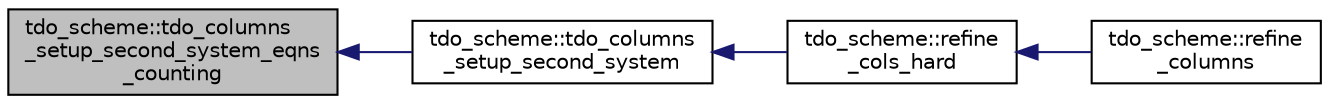 digraph "tdo_scheme::tdo_columns_setup_second_system_eqns_counting"
{
  edge [fontname="Helvetica",fontsize="10",labelfontname="Helvetica",labelfontsize="10"];
  node [fontname="Helvetica",fontsize="10",shape=record];
  rankdir="LR";
  Node409 [label="tdo_scheme::tdo_columns\l_setup_second_system_eqns\l_counting",height=0.2,width=0.4,color="black", fillcolor="grey75", style="filled", fontcolor="black"];
  Node409 -> Node410 [dir="back",color="midnightblue",fontsize="10",style="solid",fontname="Helvetica"];
  Node410 [label="tdo_scheme::tdo_columns\l_setup_second_system",height=0.2,width=0.4,color="black", fillcolor="white", style="filled",URL="$d7/dbc/classtdo__scheme.html#aaef7640a4577694958c6919ac32e6fb5"];
  Node410 -> Node411 [dir="back",color="midnightblue",fontsize="10",style="solid",fontname="Helvetica"];
  Node411 [label="tdo_scheme::refine\l_cols_hard",height=0.2,width=0.4,color="black", fillcolor="white", style="filled",URL="$d7/dbc/classtdo__scheme.html#a738899416e9ca22983f8c9edbbd6e750"];
  Node411 -> Node412 [dir="back",color="midnightblue",fontsize="10",style="solid",fontname="Helvetica"];
  Node412 [label="tdo_scheme::refine\l_columns",height=0.2,width=0.4,color="black", fillcolor="white", style="filled",URL="$d7/dbc/classtdo__scheme.html#a99db741130b31c6cf2982a460ccb7ccd"];
}
